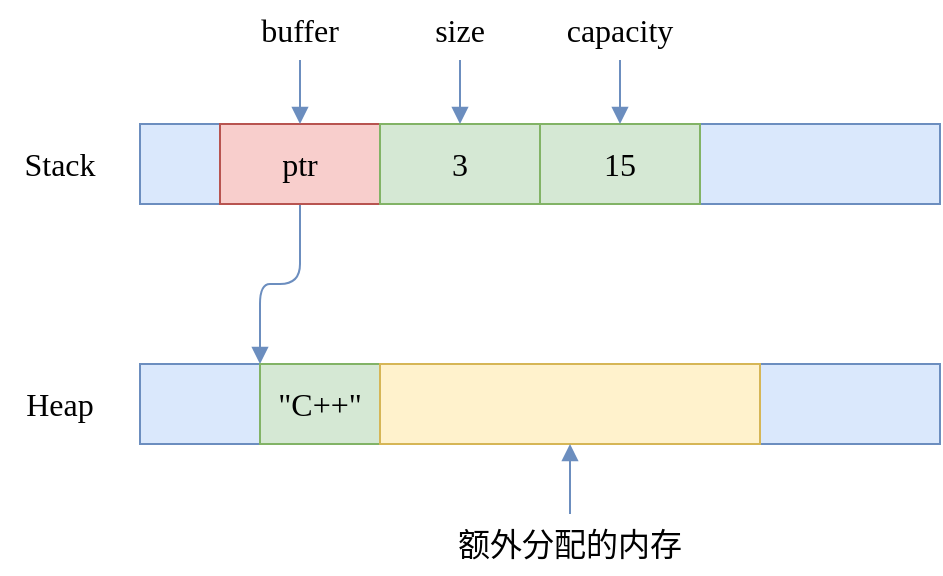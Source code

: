 <mxfile version="24.2.5" type="device">
  <diagram name="Page-1" id="TEeUH6Srq290vlKe-10d">
    <mxGraphModel dx="1420" dy="821" grid="1" gridSize="10" guides="1" tooltips="1" connect="1" arrows="1" fold="1" page="1" pageScale="1" pageWidth="850" pageHeight="1100" math="0" shadow="0">
      <root>
        <mxCell id="0" />
        <mxCell id="1" parent="0" />
        <mxCell id="nfDWSQDcqfgCOiTl7YEO-4" value="" style="rounded=0;whiteSpace=wrap;html=1;shadow=0;strokeColor=#6c8ebf;strokeWidth=1;fontFamily=Ubuntu;fontSize=16;fontStyle=0;fillColor=#dae8fc;" vertex="1" parent="1">
          <mxGeometry x="200" y="160" width="400" height="40" as="geometry" />
        </mxCell>
        <mxCell id="nfDWSQDcqfgCOiTl7YEO-9" style="edgeStyle=orthogonalEdgeStyle;rounded=1;orthogonalLoop=1;jettySize=auto;html=1;entryX=0;entryY=0;entryDx=0;entryDy=0;shadow=0;strokeColor=#6c8ebf;strokeWidth=1;fontFamily=Ubuntu;fontSize=14;fontStyle=0;endArrow=block;endFill=1;fillColor=#dae8fc;" edge="1" parent="1" source="nfDWSQDcqfgCOiTl7YEO-1" target="nfDWSQDcqfgCOiTl7YEO-8">
          <mxGeometry relative="1" as="geometry" />
        </mxCell>
        <mxCell id="nfDWSQDcqfgCOiTl7YEO-1" value="ptr" style="rounded=0;whiteSpace=wrap;html=1;shadow=0;strokeColor=#b85450;strokeWidth=1;fontFamily=Ubuntu;fontSize=16;fontStyle=0;fillColor=#f8cecc;" vertex="1" parent="1">
          <mxGeometry x="240" y="160" width="80" height="40" as="geometry" />
        </mxCell>
        <mxCell id="nfDWSQDcqfgCOiTl7YEO-2" value="3" style="rounded=0;whiteSpace=wrap;html=1;shadow=0;strokeColor=#82b366;strokeWidth=1;fontFamily=Ubuntu;fontSize=16;fontStyle=0;fillColor=#d5e8d4;" vertex="1" parent="1">
          <mxGeometry x="320" y="160" width="80" height="40" as="geometry" />
        </mxCell>
        <mxCell id="nfDWSQDcqfgCOiTl7YEO-3" value="15" style="rounded=0;whiteSpace=wrap;html=1;shadow=0;strokeColor=#82b366;strokeWidth=1;fontFamily=Ubuntu;fontSize=16;fontStyle=0;fillColor=#d5e8d4;" vertex="1" parent="1">
          <mxGeometry x="400" y="160" width="80" height="40" as="geometry" />
        </mxCell>
        <mxCell id="nfDWSQDcqfgCOiTl7YEO-5" value="Stack" style="text;html=1;align=center;verticalAlign=middle;whiteSpace=wrap;rounded=0;fontFamily=Ubuntu;fontSize=16;fontStyle=0;" vertex="1" parent="1">
          <mxGeometry x="130" y="165" width="60" height="30" as="geometry" />
        </mxCell>
        <mxCell id="nfDWSQDcqfgCOiTl7YEO-6" value="" style="rounded=0;whiteSpace=wrap;html=1;shadow=0;strokeColor=#6c8ebf;strokeWidth=1;fontFamily=Ubuntu;fontSize=16;fontStyle=0;fillColor=#dae8fc;" vertex="1" parent="1">
          <mxGeometry x="200" y="280" width="400" height="40" as="geometry" />
        </mxCell>
        <mxCell id="nfDWSQDcqfgCOiTl7YEO-7" value="Heap" style="text;html=1;align=center;verticalAlign=middle;whiteSpace=wrap;rounded=0;fontFamily=Ubuntu;fontSize=16;fontStyle=0;" vertex="1" parent="1">
          <mxGeometry x="130" y="285" width="60" height="30" as="geometry" />
        </mxCell>
        <mxCell id="nfDWSQDcqfgCOiTl7YEO-8" value="&quot;C++&quot;" style="rounded=0;whiteSpace=wrap;html=1;shadow=0;strokeColor=#82b366;strokeWidth=1;fontFamily=Ubuntu;fontSize=16;fontStyle=0;fillColor=#d5e8d4;" vertex="1" parent="1">
          <mxGeometry x="260" y="280" width="60" height="40" as="geometry" />
        </mxCell>
        <mxCell id="nfDWSQDcqfgCOiTl7YEO-10" value="" style="rounded=0;whiteSpace=wrap;html=1;shadow=0;strokeColor=#d6b656;strokeWidth=1;fontFamily=Ubuntu;fontSize=16;fontStyle=0;fillColor=#fff2cc;" vertex="1" parent="1">
          <mxGeometry x="320" y="280" width="190" height="40" as="geometry" />
        </mxCell>
        <mxCell id="nfDWSQDcqfgCOiTl7YEO-15" style="edgeStyle=orthogonalEdgeStyle;rounded=1;orthogonalLoop=1;jettySize=auto;html=1;entryX=0.5;entryY=0;entryDx=0;entryDy=0;shadow=0;strokeColor=#6c8ebf;strokeWidth=1;fontFamily=Ubuntu;fontSize=14;fontStyle=0;endArrow=block;endFill=1;fillColor=#dae8fc;" edge="1" parent="1" source="nfDWSQDcqfgCOiTl7YEO-11" target="nfDWSQDcqfgCOiTl7YEO-2">
          <mxGeometry relative="1" as="geometry" />
        </mxCell>
        <mxCell id="nfDWSQDcqfgCOiTl7YEO-11" value="size" style="text;html=1;align=center;verticalAlign=middle;whiteSpace=wrap;rounded=0;fontFamily=Ubuntu;fontSize=16;fontStyle=0;" vertex="1" parent="1">
          <mxGeometry x="330" y="98" width="60" height="30" as="geometry" />
        </mxCell>
        <mxCell id="nfDWSQDcqfgCOiTl7YEO-16" style="edgeStyle=orthogonalEdgeStyle;rounded=1;orthogonalLoop=1;jettySize=auto;html=1;entryX=0.5;entryY=0;entryDx=0;entryDy=0;shadow=0;strokeColor=#6c8ebf;strokeWidth=1;fontFamily=Ubuntu;fontSize=14;fontStyle=0;endArrow=block;endFill=1;fillColor=#dae8fc;" edge="1" parent="1" source="nfDWSQDcqfgCOiTl7YEO-12" target="nfDWSQDcqfgCOiTl7YEO-3">
          <mxGeometry relative="1" as="geometry" />
        </mxCell>
        <mxCell id="nfDWSQDcqfgCOiTl7YEO-12" value="capacity" style="text;html=1;align=center;verticalAlign=middle;whiteSpace=wrap;rounded=0;fontFamily=Ubuntu;fontSize=16;fontStyle=0;" vertex="1" parent="1">
          <mxGeometry x="410" y="98" width="60" height="30" as="geometry" />
        </mxCell>
        <mxCell id="nfDWSQDcqfgCOiTl7YEO-14" style="edgeStyle=orthogonalEdgeStyle;rounded=1;orthogonalLoop=1;jettySize=auto;html=1;entryX=0.5;entryY=0;entryDx=0;entryDy=0;shadow=0;strokeColor=#6c8ebf;strokeWidth=1;fontFamily=Ubuntu;fontSize=14;fontStyle=0;endArrow=block;endFill=1;fillColor=#dae8fc;" edge="1" parent="1" source="nfDWSQDcqfgCOiTl7YEO-13" target="nfDWSQDcqfgCOiTl7YEO-1">
          <mxGeometry relative="1" as="geometry" />
        </mxCell>
        <mxCell id="nfDWSQDcqfgCOiTl7YEO-13" value="buffer" style="text;html=1;align=center;verticalAlign=middle;whiteSpace=wrap;rounded=0;fontFamily=Ubuntu;fontSize=16;fontStyle=0;" vertex="1" parent="1">
          <mxGeometry x="250" y="98" width="60" height="30" as="geometry" />
        </mxCell>
        <mxCell id="nfDWSQDcqfgCOiTl7YEO-18" style="edgeStyle=orthogonalEdgeStyle;rounded=1;orthogonalLoop=1;jettySize=auto;html=1;shadow=0;strokeColor=#6c8ebf;strokeWidth=1;fontFamily=Ubuntu;fontSize=14;fontStyle=0;endArrow=block;endFill=1;fillColor=#dae8fc;" edge="1" parent="1" source="nfDWSQDcqfgCOiTl7YEO-17" target="nfDWSQDcqfgCOiTl7YEO-10">
          <mxGeometry relative="1" as="geometry" />
        </mxCell>
        <mxCell id="nfDWSQDcqfgCOiTl7YEO-17" value="额外分配的内存" style="text;html=1;align=center;verticalAlign=middle;whiteSpace=wrap;rounded=0;fontFamily=Ubuntu;fontSize=16;fontStyle=0;" vertex="1" parent="1">
          <mxGeometry x="355" y="355" width="120" height="30" as="geometry" />
        </mxCell>
      </root>
    </mxGraphModel>
  </diagram>
</mxfile>
